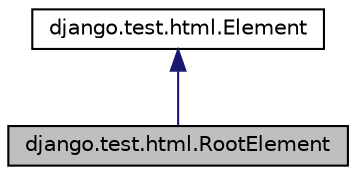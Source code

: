 digraph "django.test.html.RootElement"
{
 // LATEX_PDF_SIZE
  edge [fontname="Helvetica",fontsize="10",labelfontname="Helvetica",labelfontsize="10"];
  node [fontname="Helvetica",fontsize="10",shape=record];
  Node1 [label="django.test.html.RootElement",height=0.2,width=0.4,color="black", fillcolor="grey75", style="filled", fontcolor="black",tooltip=" "];
  Node2 -> Node1 [dir="back",color="midnightblue",fontsize="10",style="solid",fontname="Helvetica"];
  Node2 [label="django.test.html.Element",height=0.2,width=0.4,color="black", fillcolor="white", style="filled",URL="$classdjango_1_1test_1_1html_1_1_element.html",tooltip=" "];
}
